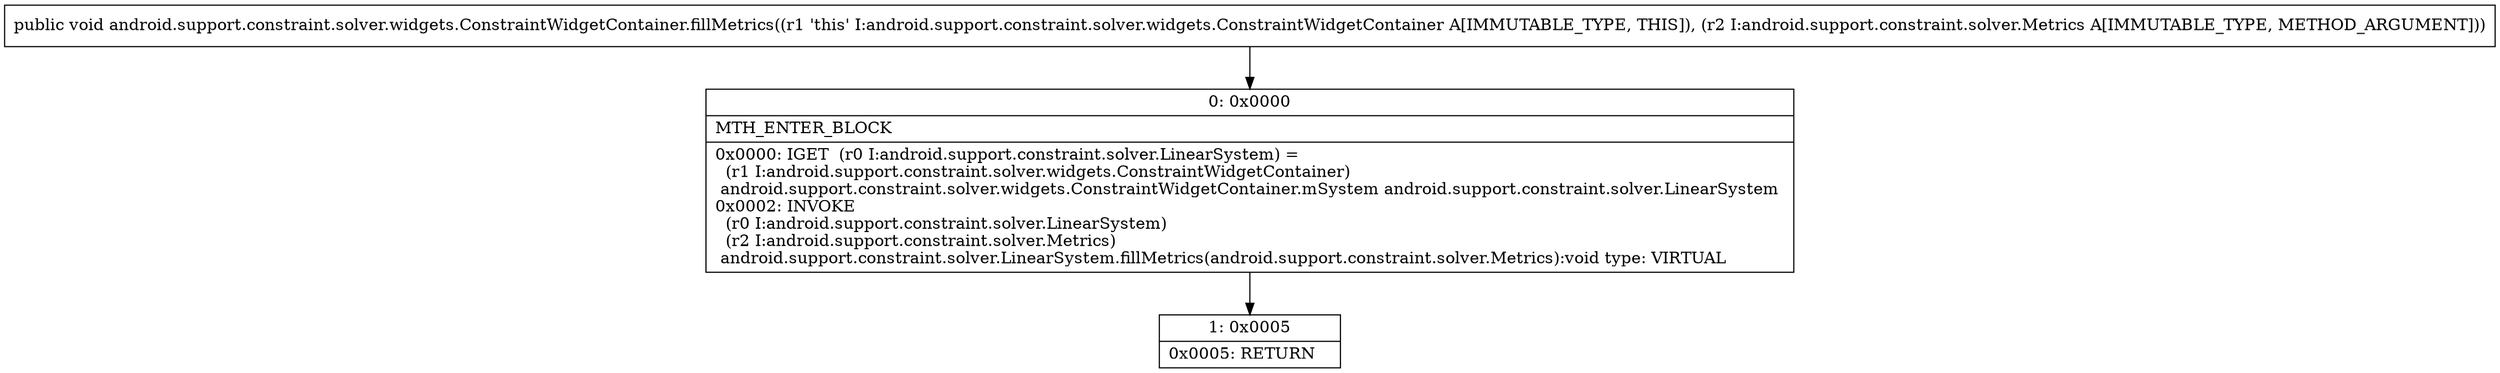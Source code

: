 digraph "CFG forandroid.support.constraint.solver.widgets.ConstraintWidgetContainer.fillMetrics(Landroid\/support\/constraint\/solver\/Metrics;)V" {
Node_0 [shape=record,label="{0\:\ 0x0000|MTH_ENTER_BLOCK\l|0x0000: IGET  (r0 I:android.support.constraint.solver.LinearSystem) = \l  (r1 I:android.support.constraint.solver.widgets.ConstraintWidgetContainer)\l android.support.constraint.solver.widgets.ConstraintWidgetContainer.mSystem android.support.constraint.solver.LinearSystem \l0x0002: INVOKE  \l  (r0 I:android.support.constraint.solver.LinearSystem)\l  (r2 I:android.support.constraint.solver.Metrics)\l android.support.constraint.solver.LinearSystem.fillMetrics(android.support.constraint.solver.Metrics):void type: VIRTUAL \l}"];
Node_1 [shape=record,label="{1\:\ 0x0005|0x0005: RETURN   \l}"];
MethodNode[shape=record,label="{public void android.support.constraint.solver.widgets.ConstraintWidgetContainer.fillMetrics((r1 'this' I:android.support.constraint.solver.widgets.ConstraintWidgetContainer A[IMMUTABLE_TYPE, THIS]), (r2 I:android.support.constraint.solver.Metrics A[IMMUTABLE_TYPE, METHOD_ARGUMENT])) }"];
MethodNode -> Node_0;
Node_0 -> Node_1;
}

